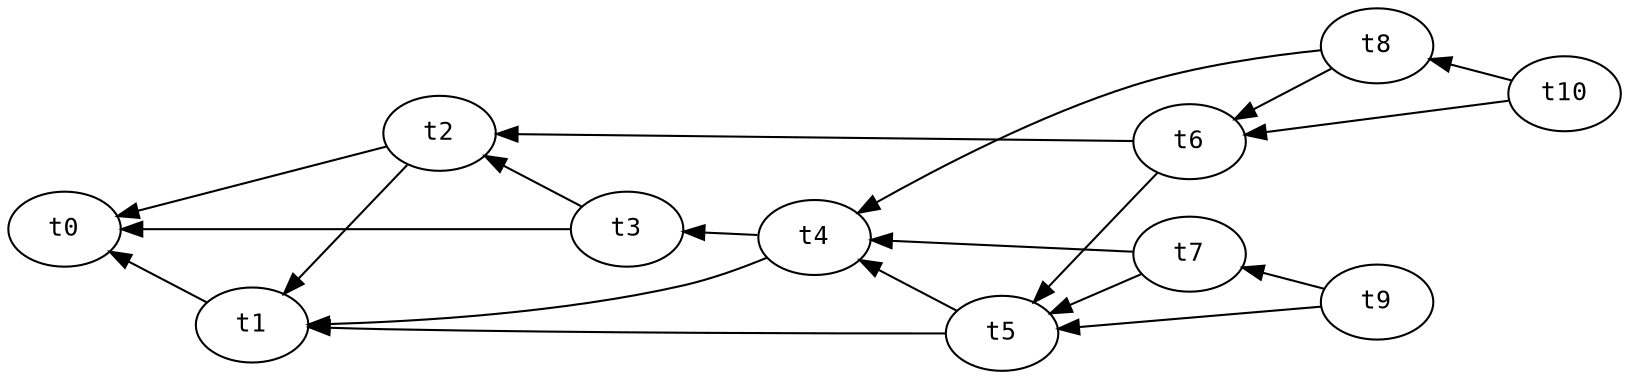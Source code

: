 digraph blockchain {
rankdir=RL;

node [fontname=Monospace,fontsize=12]

"t1" -> "t0"

"t2" -> "t0"
"t2" -> "t1"

"t3" -> "t0"
"t3" -> "t2"

"t4" -> "t3"
"t4" -> "t1"

"t5" -> "t1"
"t5" -> "t4"

"t6" -> "t2"
"t6" -> "t5"

"t7" -> "t4"
"t7" -> "t5"

"t8" -> "t4"
"t8" -> "t6"

"t9" -> "t5"
"t9" -> "t7"

"t10" -> "t6"
"t10" -> "t8"


}
